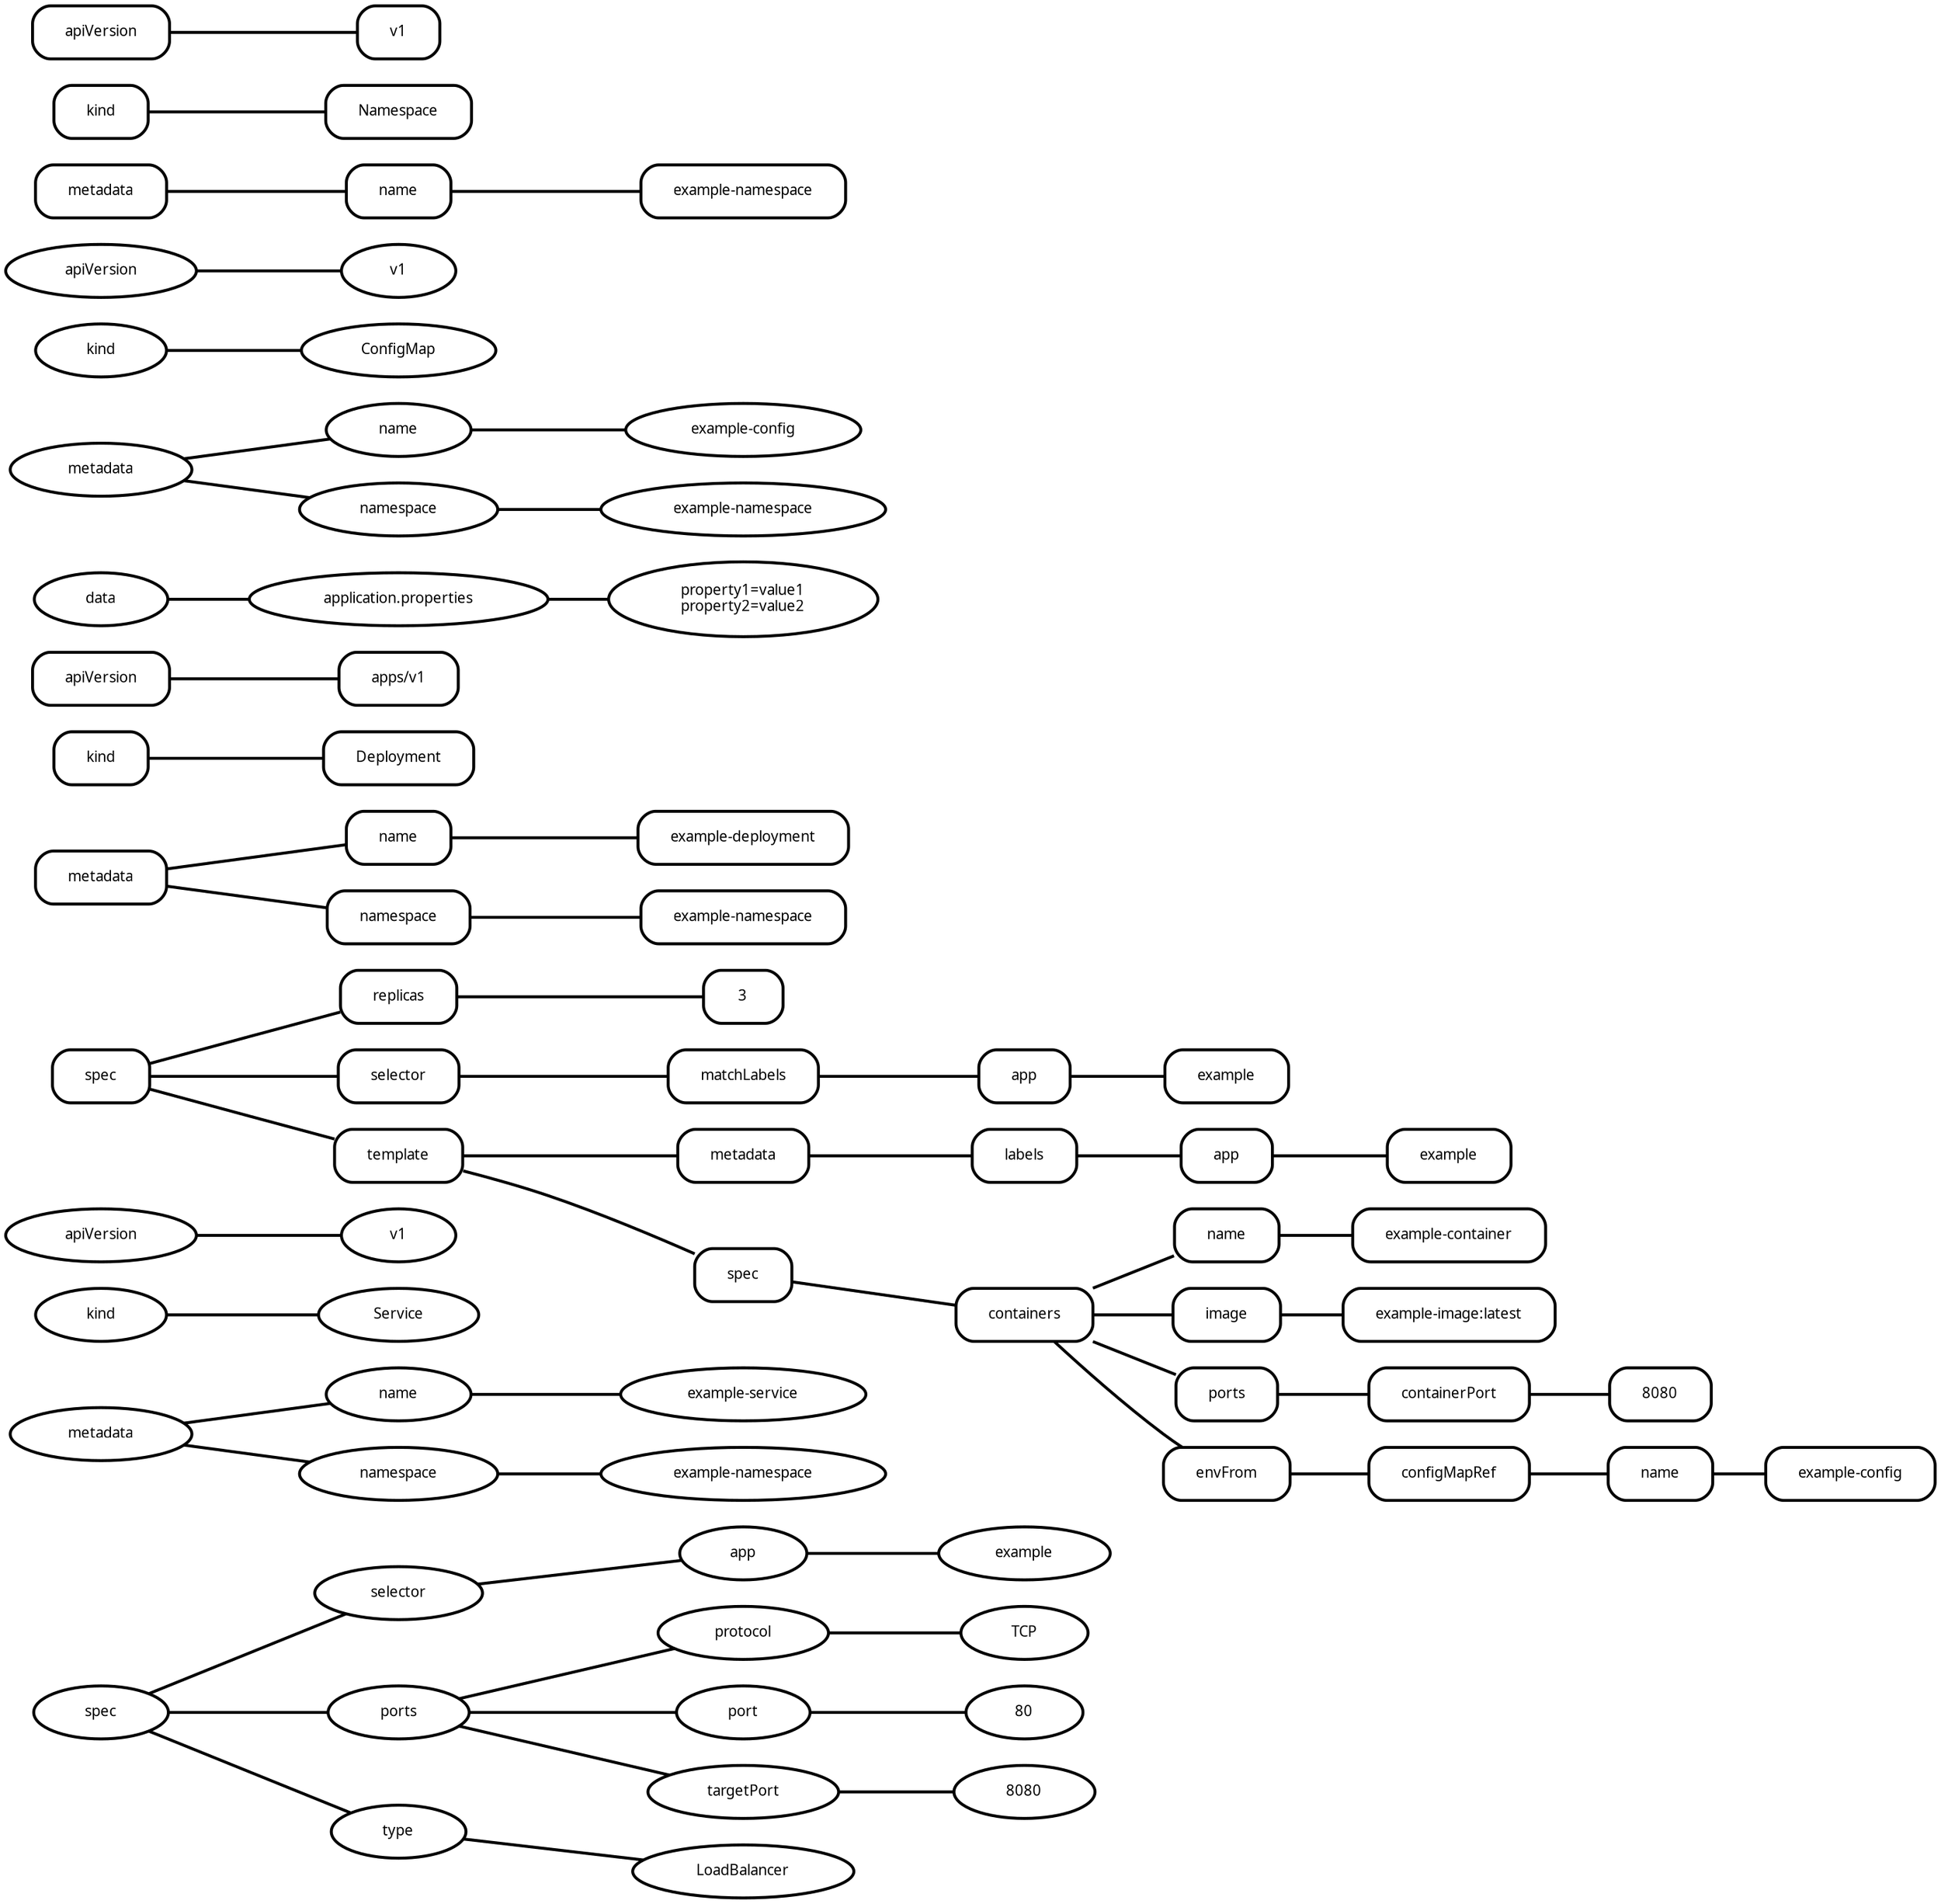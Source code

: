 digraph  {
rankdir=LR;
"0__spec" [fillcolor="#fafafa", fontname="Fira Mono", fontsize=10, label=spec, margin="0.3,0.1", penwidth="2.0", shape=ellipse, style=rounded];
"0__metadata" [fillcolor="#fafafa", fontname="Fira Mono", fontsize=10, label=metadata, margin="0.3,0.1", penwidth="2.0", shape=ellipse, style=rounded];
"0__kind" [fillcolor="#fafafa", fontname="Fira Mono", fontsize=10, label=kind, margin="0.3,0.1", penwidth="2.0", shape=ellipse, style=rounded];
"0__kind__Service" [fillcolor="#fafafa", fontname="Fira Mono", fontsize=10, label=Service, margin="0.3,0.1", penwidth="2.0", shape=ellipse, style=rounded];
"0__apiVersion" [fillcolor="#fafafa", fontname="Fira Mono", fontsize=10, label=apiVersion, margin="0.3,0.1", penwidth="2.0", shape=ellipse, style=rounded];
"0__apiVersion__v1" [fillcolor="#fafafa", fontname="Fira Mono", fontsize=10, label=v1, margin="0.3,0.1", penwidth="2.0", shape=ellipse, style=rounded];
"0__spec__selector" [fillcolor="#fafafa", fontname="Fira Mono", fontsize=10, label=selector, margin="0.3,0.1", penwidth="2.0", shape=ellipse, style=rounded];
"0__spec__ports" [fillcolor="#fafafa", fontname="Fira Mono", fontsize=10, label=ports, margin="0.3,0.1", penwidth="2.0", shape=ellipse, style=rounded];
"0__spec__type" [fillcolor="#fafafa", fontname="Fira Mono", fontsize=10, label=type, margin="0.3,0.1", penwidth="2.0", shape=ellipse, style=rounded];
"0__spec__type__LoadBalancer" [fillcolor="#fafafa", fontname="Fira Mono", fontsize=10, label=LoadBalancer, margin="0.3,0.1", penwidth="2.0", shape=ellipse, style=rounded];
"0__metadata__name" [fillcolor="#fafafa", fontname="Fira Mono", fontsize=10, label=name, margin="0.3,0.1", penwidth="2.0", shape=ellipse, style=rounded];
"0__metadata__name__example-service" [fillcolor="#fafafa", fontname="Fira Mono", fontsize=10, label="example-service", margin="0.3,0.1", penwidth="2.0", shape=ellipse, style=rounded];
"0__metadata__namespace" [fillcolor="#fafafa", fontname="Fira Mono", fontsize=10, label=namespace, margin="0.3,0.1", penwidth="2.0", shape=ellipse, style=rounded];
"0__metadata__namespace__example-namespace" [fillcolor="#fafafa", fontname="Fira Mono", fontsize=10, label="example-namespace", margin="0.3,0.1", penwidth="2.0", shape=ellipse, style=rounded];
"0__spec__selector__app" [fillcolor="#fafafa", fontname="Fira Mono", fontsize=10, label=app, margin="0.3,0.1", penwidth="2.0", shape=ellipse, style=rounded];
"0__spec__selector__app__example" [fillcolor="#fafafa", fontname="Fira Mono", fontsize=10, label=example, margin="0.3,0.1", penwidth="2.0", shape=ellipse, style=rounded];
"0__spec__ports__protocol" [fillcolor="#fafafa", fontname="Fira Mono", fontsize=10, label=protocol, margin="0.3,0.1", penwidth="2.0", shape=ellipse, style=rounded];
"0__spec__ports__protocol__TCP" [fillcolor="#fafafa", fontname="Fira Mono", fontsize=10, label=TCP, margin="0.3,0.1", penwidth="2.0", shape=ellipse, style=rounded];
"0__spec__ports__port" [fillcolor="#fafafa", fontname="Fira Mono", fontsize=10, label=port, margin="0.3,0.1", penwidth="2.0", shape=ellipse, style=rounded];
"0__spec__ports__port__80" [fillcolor="#fafafa", fontname="Fira Mono", fontsize=10, label=80, margin="0.3,0.1", penwidth="2.0", shape=ellipse, style=rounded];
"0__spec__ports__targetPort" [fillcolor="#fafafa", fontname="Fira Mono", fontsize=10, label=targetPort, margin="0.3,0.1", penwidth="2.0", shape=ellipse, style=rounded];
"0__spec__ports__targetPort__8080" [fillcolor="#fafafa", fontname="Fira Mono", fontsize=10, label=8080, margin="0.3,0.1", penwidth="2.0", shape=ellipse, style=rounded];
"1__spec" [fillcolor="#fafafa", fontname="Fira Mono", fontsize=10, label=spec, margin="0.3,0.1", penwidth="2.0", shape=rounded, style=rounded];
"1__metadata" [fillcolor="#fafafa", fontname="Fira Mono", fontsize=10, label=metadata, margin="0.3,0.1", penwidth="2.0", shape=rounded, style=rounded];
"1__kind" [fillcolor="#fafafa", fontname="Fira Mono", fontsize=10, label=kind, margin="0.3,0.1", penwidth="2.0", shape=rounded, style=rounded];
"1__kind__Deployment" [fillcolor="#fafafa", fontname="Fira Mono", fontsize=10, label=Deployment, margin="0.3,0.1", penwidth="2.0", shape=rounded, style=rounded];
"1__apiVersion" [fillcolor="#fafafa", fontname="Fira Mono", fontsize=10, label=apiVersion, margin="0.3,0.1", penwidth="2.0", shape=rounded, style=rounded];
"1__apiVersion__apps/v1" [fillcolor="#fafafa", fontname="Fira Mono", fontsize=10, label="apps/v1", margin="0.3,0.1", penwidth="2.0", shape=rounded, style=rounded];
"1__spec__replicas" [fillcolor="#fafafa", fontname="Fira Mono", fontsize=10, label=replicas, margin="0.3,0.1", penwidth="2.0", shape=rounded, style=rounded];
"1__spec__replicas__3" [fillcolor="#fafafa", fontname="Fira Mono", fontsize=10, label=3, margin="0.3,0.1", penwidth="2.0", shape=rounded, style=rounded];
"1__spec__selector" [fillcolor="#fafafa", fontname="Fira Mono", fontsize=10, label=selector, margin="0.3,0.1", penwidth="2.0", shape=rounded, style=rounded];
"1__spec__template" [fillcolor="#fafafa", fontname="Fira Mono", fontsize=10, label=template, margin="0.3,0.1", penwidth="2.0", shape=rounded, style=rounded];
"1__metadata__name" [fillcolor="#fafafa", fontname="Fira Mono", fontsize=10, label=name, margin="0.3,0.1", penwidth="2.0", shape=rounded, style=rounded];
"1__metadata__name__example-deployment" [fillcolor="#fafafa", fontname="Fira Mono", fontsize=10, label="example-deployment", margin="0.3,0.1", penwidth="2.0", shape=rounded, style=rounded];
"1__metadata__namespace" [fillcolor="#fafafa", fontname="Fira Mono", fontsize=10, label=namespace, margin="0.3,0.1", penwidth="2.0", shape=rounded, style=rounded];
"1__metadata__namespace__example-namespace" [fillcolor="#fafafa", fontname="Fira Mono", fontsize=10, label="example-namespace", margin="0.3,0.1", penwidth="2.0", shape=rounded, style=rounded];
"1__spec__selector__matchLabels" [fillcolor="#fafafa", fontname="Fira Mono", fontsize=10, label=matchLabels, margin="0.3,0.1", penwidth="2.0", shape=rounded, style=rounded];
"1__spec__template__metadata" [fillcolor="#fafafa", fontname="Fira Mono", fontsize=10, label=metadata, margin="0.3,0.1", penwidth="2.0", shape=rounded, style=rounded];
"1__spec__template__spec" [fillcolor="#fafafa", fontname="Fira Mono", fontsize=10, label=spec, margin="0.3,0.1", penwidth="2.0", shape=rounded, style=rounded];
"1__spec__selector__matchLabels__app" [fillcolor="#fafafa", fontname="Fira Mono", fontsize=10, label=app, margin="0.3,0.1", penwidth="2.0", shape=rounded, style=rounded];
"1__spec__selector__matchLabels__app__example" [fillcolor="#fafafa", fontname="Fira Mono", fontsize=10, label=example, margin="0.3,0.1", penwidth="2.0", shape=rounded, style=rounded];
"1__spec__template__metadata__labels" [fillcolor="#fafafa", fontname="Fira Mono", fontsize=10, label=labels, margin="0.3,0.1", penwidth="2.0", shape=rounded, style=rounded];
"1__spec__template__spec__containers" [fillcolor="#fafafa", fontname="Fira Mono", fontsize=10, label=containers, margin="0.3,0.1", penwidth="2.0", shape=rounded, style=rounded];
"1__spec__template__metadata__labels__app" [fillcolor="#fafafa", fontname="Fira Mono", fontsize=10, label=app, margin="0.3,0.1", penwidth="2.0", shape=rounded, style=rounded];
"1__spec__template__metadata__labels__app__example" [fillcolor="#fafafa", fontname="Fira Mono", fontsize=10, label=example, margin="0.3,0.1", penwidth="2.0", shape=rounded, style=rounded];
"1__spec__template__spec__containers__name" [fillcolor="#fafafa", fontname="Fira Mono", fontsize=10, label=name, margin="0.3,0.1", penwidth="2.0", shape=rounded, style=rounded];
"1__spec__template__spec__containers__name__example-container" [fillcolor="#fafafa", fontname="Fira Mono", fontsize=10, label="example-container", margin="0.3,0.1", penwidth="2.0", shape=rounded, style=rounded];
"1__spec__template__spec__containers__image" [fillcolor="#fafafa", fontname="Fira Mono", fontsize=10, label=image, margin="0.3,0.1", penwidth="2.0", shape=rounded, style=rounded];
"1__spec__template__spec__containers__image__example-image---latest" [fillcolor="#fafafa", fontname="Fira Mono", fontsize=10, label="example-image:latest", margin="0.3,0.1", penwidth="2.0", shape=rounded, style=rounded];
"1__spec__template__spec__containers__ports" [fillcolor="#fafafa", fontname="Fira Mono", fontsize=10, label=ports, margin="0.3,0.1", penwidth="2.0", shape=rounded, style=rounded];
"1__spec__template__spec__containers__envFrom" [fillcolor="#fafafa", fontname="Fira Mono", fontsize=10, label=envFrom, margin="0.3,0.1", penwidth="2.0", shape=rounded, style=rounded];
"1__spec__template__spec__containers__ports__containerPort" [fillcolor="#fafafa", fontname="Fira Mono", fontsize=10, label=containerPort, margin="0.3,0.1", penwidth="2.0", shape=rounded, style=rounded];
"1__spec__template__spec__containers__ports__containerPort__8080" [fillcolor="#fafafa", fontname="Fira Mono", fontsize=10, label=8080, margin="0.3,0.1", penwidth="2.0", shape=rounded, style=rounded];
"1__spec__template__spec__containers__envFrom__configMapRef" [fillcolor="#fafafa", fontname="Fira Mono", fontsize=10, label=configMapRef, margin="0.3,0.1", penwidth="2.0", shape=rounded, style=rounded];
"1__spec__template__spec__containers__envFrom__configMapRef__name" [fillcolor="#fafafa", fontname="Fira Mono", fontsize=10, label=name, margin="0.3,0.1", penwidth="2.0", shape=rounded, style=rounded];
"1__spec__template__spec__containers__envFrom__configMapRef__name__example-config" [fillcolor="#fafafa", fontname="Fira Mono", fontsize=10, label="example-config", margin="0.3,0.1", penwidth="2.0", shape=rounded, style=rounded];
"2__data" [fillcolor="#fafafa", fontname="Fira Mono", fontsize=10, label=data, margin="0.3,0.1", penwidth="2.0", shape=ellipse, style=rounded];
"2__metadata" [fillcolor="#fafafa", fontname="Fira Mono", fontsize=10, label=metadata, margin="0.3,0.1", penwidth="2.0", shape=ellipse, style=rounded];
"2__kind" [fillcolor="#fafafa", fontname="Fira Mono", fontsize=10, label=kind, margin="0.3,0.1", penwidth="2.0", shape=ellipse, style=rounded];
"2__kind__ConfigMap" [fillcolor="#fafafa", fontname="Fira Mono", fontsize=10, label=ConfigMap, margin="0.3,0.1", penwidth="2.0", shape=ellipse, style=rounded];
"2__apiVersion" [fillcolor="#fafafa", fontname="Fira Mono", fontsize=10, label=apiVersion, margin="0.3,0.1", penwidth="2.0", shape=ellipse, style=rounded];
"2__apiVersion__v1" [fillcolor="#fafafa", fontname="Fira Mono", fontsize=10, label=v1, margin="0.3,0.1", penwidth="2.0", shape=ellipse, style=rounded];
"2__data__application.properties" [fillcolor="#fafafa", fontname="Fira Mono", fontsize=10, label="application.properties", margin="0.3,0.1", penwidth="2.0", shape=ellipse, style=rounded];
"2__data__application.properties__property1=value1\nproperty2=value2\n" [fillcolor="#fafafa", fontname="Fira Mono", fontsize=10, label="property1=value1\nproperty2=value2\n", margin="0.3,0.1", penwidth="2.0", shape=ellipse, style=rounded];
"2__metadata__name" [fillcolor="#fafafa", fontname="Fira Mono", fontsize=10, label=name, margin="0.3,0.1", penwidth="2.0", shape=ellipse, style=rounded];
"2__metadata__name__example-config" [fillcolor="#fafafa", fontname="Fira Mono", fontsize=10, label="example-config", margin="0.3,0.1", penwidth="2.0", shape=ellipse, style=rounded];
"2__metadata__namespace" [fillcolor="#fafafa", fontname="Fira Mono", fontsize=10, label=namespace, margin="0.3,0.1", penwidth="2.0", shape=ellipse, style=rounded];
"2__metadata__namespace__example-namespace" [fillcolor="#fafafa", fontname="Fira Mono", fontsize=10, label="example-namespace", margin="0.3,0.1", penwidth="2.0", shape=ellipse, style=rounded];
"3__metadata" [fillcolor="#fafafa", fontname="Fira Mono", fontsize=10, label=metadata, margin="0.3,0.1", penwidth="2.0", shape=rounded, style=rounded];
"3__kind" [fillcolor="#fafafa", fontname="Fira Mono", fontsize=10, label=kind, margin="0.3,0.1", penwidth="2.0", shape=rounded, style=rounded];
"3__kind__Namespace" [fillcolor="#fafafa", fontname="Fira Mono", fontsize=10, label=Namespace, margin="0.3,0.1", penwidth="2.0", shape=rounded, style=rounded];
"3__apiVersion" [fillcolor="#fafafa", fontname="Fira Mono", fontsize=10, label=apiVersion, margin="0.3,0.1", penwidth="2.0", shape=rounded, style=rounded];
"3__apiVersion__v1" [fillcolor="#fafafa", fontname="Fira Mono", fontsize=10, label=v1, margin="0.3,0.1", penwidth="2.0", shape=rounded, style=rounded];
"3__metadata__name" [fillcolor="#fafafa", fontname="Fira Mono", fontsize=10, label=name, margin="0.3,0.1", penwidth="2.0", shape=rounded, style=rounded];
"3__metadata__name__example-namespace" [fillcolor="#fafafa", fontname="Fira Mono", fontsize=10, label="example-namespace", margin="0.3,0.1", penwidth="2.0", shape=rounded, style=rounded];
"0__spec" -> "0__spec__selector"  [arrowhead=none, key=0, penwidth="2.0"];
"0__spec" -> "0__spec__ports"  [arrowhead=none, key=0, penwidth="2.0"];
"0__spec" -> "0__spec__type"  [arrowhead=none, key=0, penwidth="2.0"];
"0__metadata" -> "0__metadata__name"  [arrowhead=none, key=0, penwidth="2.0"];
"0__metadata" -> "0__metadata__namespace"  [arrowhead=none, key=0, penwidth="2.0"];
"0__kind" -> "0__kind__Service"  [arrowhead=none, key=0, penwidth="2.0"];
"0__apiVersion" -> "0__apiVersion__v1"  [arrowhead=none, key=0, penwidth="2.0"];
"0__spec__selector" -> "0__spec__selector__app"  [arrowhead=none, key=0, penwidth="2.0"];
"0__spec__ports" -> "0__spec__ports__protocol"  [arrowhead=none, key=0, penwidth="2.0"];
"0__spec__ports" -> "0__spec__ports__port"  [arrowhead=none, key=0, penwidth="2.0"];
"0__spec__ports" -> "0__spec__ports__targetPort"  [arrowhead=none, key=0, penwidth="2.0"];
"0__spec__type" -> "0__spec__type__LoadBalancer"  [arrowhead=none, key=0, penwidth="2.0"];
"0__metadata__name" -> "0__metadata__name__example-service"  [arrowhead=none, key=0, penwidth="2.0"];
"0__metadata__namespace" -> "0__metadata__namespace__example-namespace"  [arrowhead=none, key=0, penwidth="2.0"];
"0__spec__selector__app" -> "0__spec__selector__app__example"  [arrowhead=none, key=0, penwidth="2.0"];
"0__spec__ports__protocol" -> "0__spec__ports__protocol__TCP"  [arrowhead=none, key=0, penwidth="2.0"];
"0__spec__ports__port" -> "0__spec__ports__port__80"  [arrowhead=none, key=0, penwidth="2.0"];
"0__spec__ports__targetPort" -> "0__spec__ports__targetPort__8080"  [arrowhead=none, key=0, penwidth="2.0"];
"1__spec" -> "1__spec__replicas"  [arrowhead=none, key=0, penwidth="2.0"];
"1__spec" -> "1__spec__selector"  [arrowhead=none, key=0, penwidth="2.0"];
"1__spec" -> "1__spec__template"  [arrowhead=none, key=0, penwidth="2.0"];
"1__metadata" -> "1__metadata__name"  [arrowhead=none, key=0, penwidth="2.0"];
"1__metadata" -> "1__metadata__namespace"  [arrowhead=none, key=0, penwidth="2.0"];
"1__kind" -> "1__kind__Deployment"  [arrowhead=none, key=0, penwidth="2.0"];
"1__apiVersion" -> "1__apiVersion__apps/v1"  [arrowhead=none, key=0, penwidth="2.0"];
"1__spec__replicas" -> "1__spec__replicas__3"  [arrowhead=none, key=0, penwidth="2.0"];
"1__spec__selector" -> "1__spec__selector__matchLabels"  [arrowhead=none, key=0, penwidth="2.0"];
"1__spec__template" -> "1__spec__template__metadata"  [arrowhead=none, key=0, penwidth="2.0"];
"1__spec__template" -> "1__spec__template__spec"  [arrowhead=none, key=0, penwidth="2.0"];
"1__metadata__name" -> "1__metadata__name__example-deployment"  [arrowhead=none, key=0, penwidth="2.0"];
"1__metadata__namespace" -> "1__metadata__namespace__example-namespace"  [arrowhead=none, key=0, penwidth="2.0"];
"1__spec__selector__matchLabels" -> "1__spec__selector__matchLabels__app"  [arrowhead=none, key=0, penwidth="2.0"];
"1__spec__template__metadata" -> "1__spec__template__metadata__labels"  [arrowhead=none, key=0, penwidth="2.0"];
"1__spec__template__spec" -> "1__spec__template__spec__containers"  [arrowhead=none, key=0, penwidth="2.0"];
"1__spec__selector__matchLabels__app" -> "1__spec__selector__matchLabels__app__example"  [arrowhead=none, key=0, penwidth="2.0"];
"1__spec__template__metadata__labels" -> "1__spec__template__metadata__labels__app"  [arrowhead=none, key=0, penwidth="2.0"];
"1__spec__template__spec__containers" -> "1__spec__template__spec__containers__name"  [arrowhead=none, key=0, penwidth="2.0"];
"1__spec__template__spec__containers" -> "1__spec__template__spec__containers__image"  [arrowhead=none, key=0, penwidth="2.0"];
"1__spec__template__spec__containers" -> "1__spec__template__spec__containers__ports"  [arrowhead=none, key=0, penwidth="2.0"];
"1__spec__template__spec__containers" -> "1__spec__template__spec__containers__envFrom"  [arrowhead=none, key=0, penwidth="2.0"];
"1__spec__template__metadata__labels__app" -> "1__spec__template__metadata__labels__app__example"  [arrowhead=none, key=0, penwidth="2.0"];
"1__spec__template__spec__containers__name" -> "1__spec__template__spec__containers__name__example-container"  [arrowhead=none, key=0, penwidth="2.0"];
"1__spec__template__spec__containers__image" -> "1__spec__template__spec__containers__image__example-image---latest"  [arrowhead=none, key=0, penwidth="2.0"];
"1__spec__template__spec__containers__ports" -> "1__spec__template__spec__containers__ports__containerPort"  [arrowhead=none, key=0, penwidth="2.0"];
"1__spec__template__spec__containers__envFrom" -> "1__spec__template__spec__containers__envFrom__configMapRef"  [arrowhead=none, key=0, penwidth="2.0"];
"1__spec__template__spec__containers__ports__containerPort" -> "1__spec__template__spec__containers__ports__containerPort__8080"  [arrowhead=none, key=0, penwidth="2.0"];
"1__spec__template__spec__containers__envFrom__configMapRef" -> "1__spec__template__spec__containers__envFrom__configMapRef__name"  [arrowhead=none, key=0, penwidth="2.0"];
"1__spec__template__spec__containers__envFrom__configMapRef__name" -> "1__spec__template__spec__containers__envFrom__configMapRef__name__example-config"  [arrowhead=none, key=0, penwidth="2.0"];
"2__data" -> "2__data__application.properties"  [arrowhead=none, key=0, penwidth="2.0"];
"2__metadata" -> "2__metadata__name"  [arrowhead=none, key=0, penwidth="2.0"];
"2__metadata" -> "2__metadata__namespace"  [arrowhead=none, key=0, penwidth="2.0"];
"2__kind" -> "2__kind__ConfigMap"  [arrowhead=none, key=0, penwidth="2.0"];
"2__apiVersion" -> "2__apiVersion__v1"  [arrowhead=none, key=0, penwidth="2.0"];
"2__data__application.properties" -> "2__data__application.properties__property1=value1\nproperty2=value2\n"  [arrowhead=none, key=0, penwidth="2.0"];
"2__metadata__name" -> "2__metadata__name__example-config"  [arrowhead=none, key=0, penwidth="2.0"];
"2__metadata__namespace" -> "2__metadata__namespace__example-namespace"  [arrowhead=none, key=0, penwidth="2.0"];
"3__metadata" -> "3__metadata__name"  [arrowhead=none, key=0, penwidth="2.0"];
"3__kind" -> "3__kind__Namespace"  [arrowhead=none, key=0, penwidth="2.0"];
"3__apiVersion" -> "3__apiVersion__v1"  [arrowhead=none, key=0, penwidth="2.0"];
"3__metadata__name" -> "3__metadata__name__example-namespace"  [arrowhead=none, key=0, penwidth="2.0"];
}
